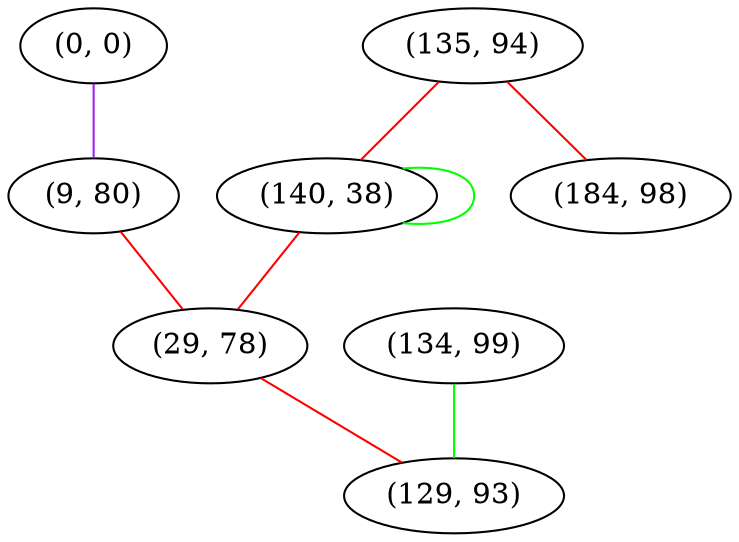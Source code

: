 graph "" {
"(0, 0)";
"(135, 94)";
"(140, 38)";
"(134, 99)";
"(9, 80)";
"(184, 98)";
"(29, 78)";
"(129, 93)";
"(0, 0)" -- "(9, 80)"  [color=purple, key=0, weight=4];
"(135, 94)" -- "(140, 38)"  [color=red, key=0, weight=1];
"(135, 94)" -- "(184, 98)"  [color=red, key=0, weight=1];
"(140, 38)" -- "(29, 78)"  [color=red, key=0, weight=1];
"(140, 38)" -- "(140, 38)"  [color=green, key=0, weight=2];
"(134, 99)" -- "(129, 93)"  [color=green, key=0, weight=2];
"(9, 80)" -- "(29, 78)"  [color=red, key=0, weight=1];
"(29, 78)" -- "(129, 93)"  [color=red, key=0, weight=1];
}
